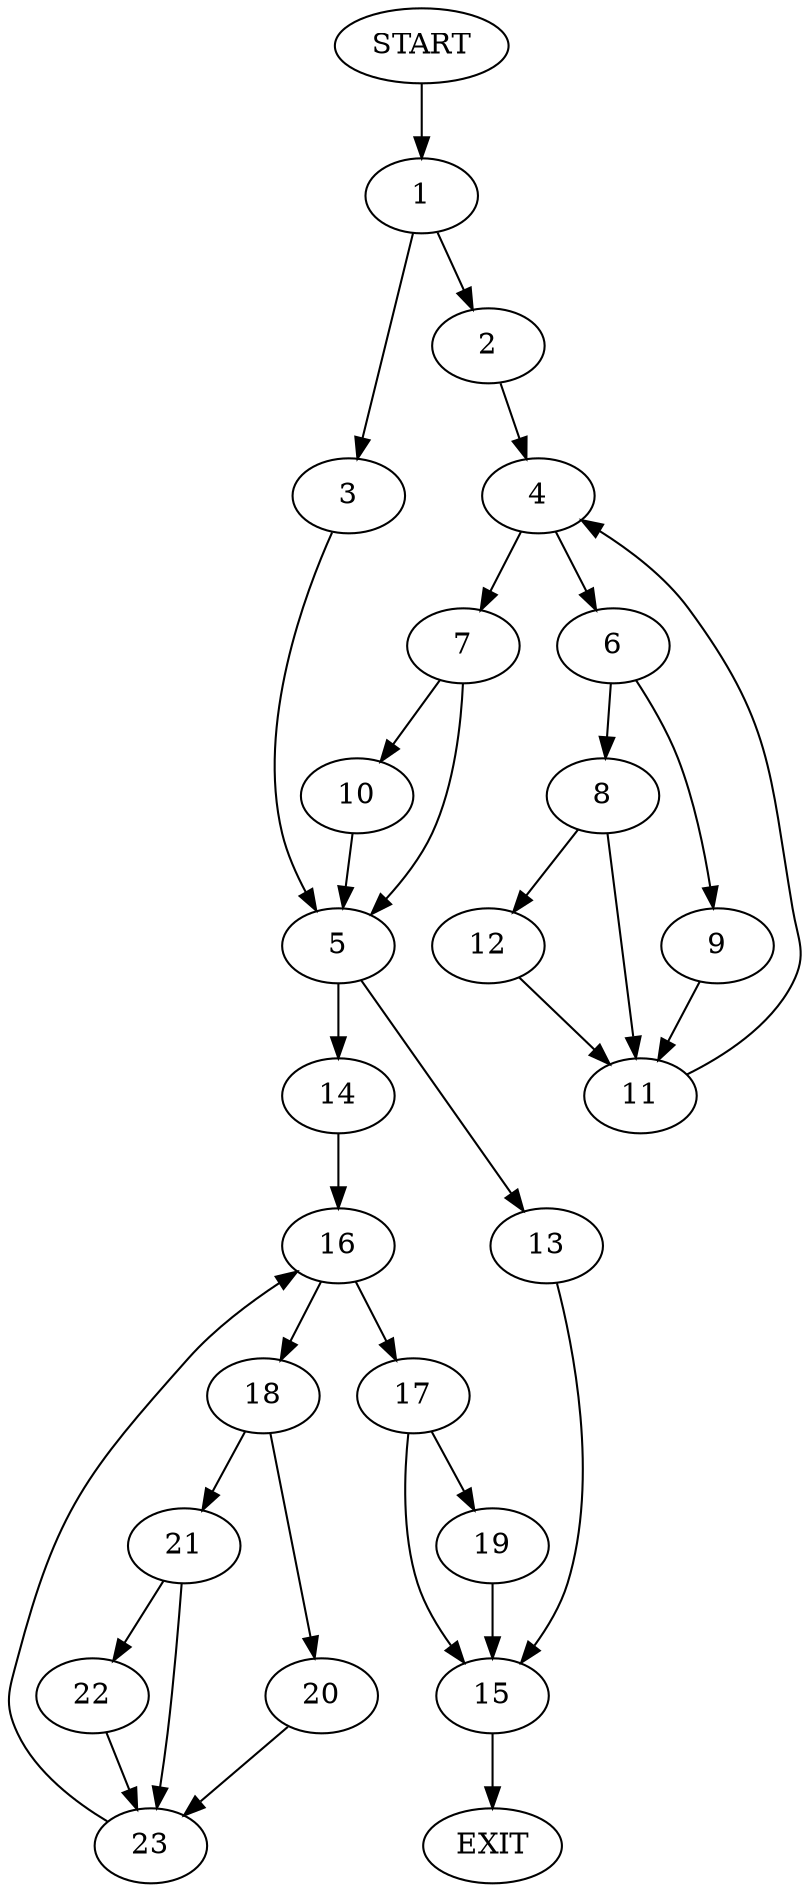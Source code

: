 digraph {
0 [label="START"]
24 [label="EXIT"]
0 -> 1
1 -> 2
1 -> 3
2 -> 4
3 -> 5
4 -> 6
4 -> 7
6 -> 8
6 -> 9
7 -> 5
7 -> 10
8 -> 11
8 -> 12
9 -> 11
12 -> 11
11 -> 4
5 -> 13
5 -> 14
10 -> 5
13 -> 15
14 -> 16
16 -> 17
16 -> 18
17 -> 19
17 -> 15
18 -> 20
18 -> 21
21 -> 22
21 -> 23
20 -> 23
23 -> 16
22 -> 23
19 -> 15
15 -> 24
}
